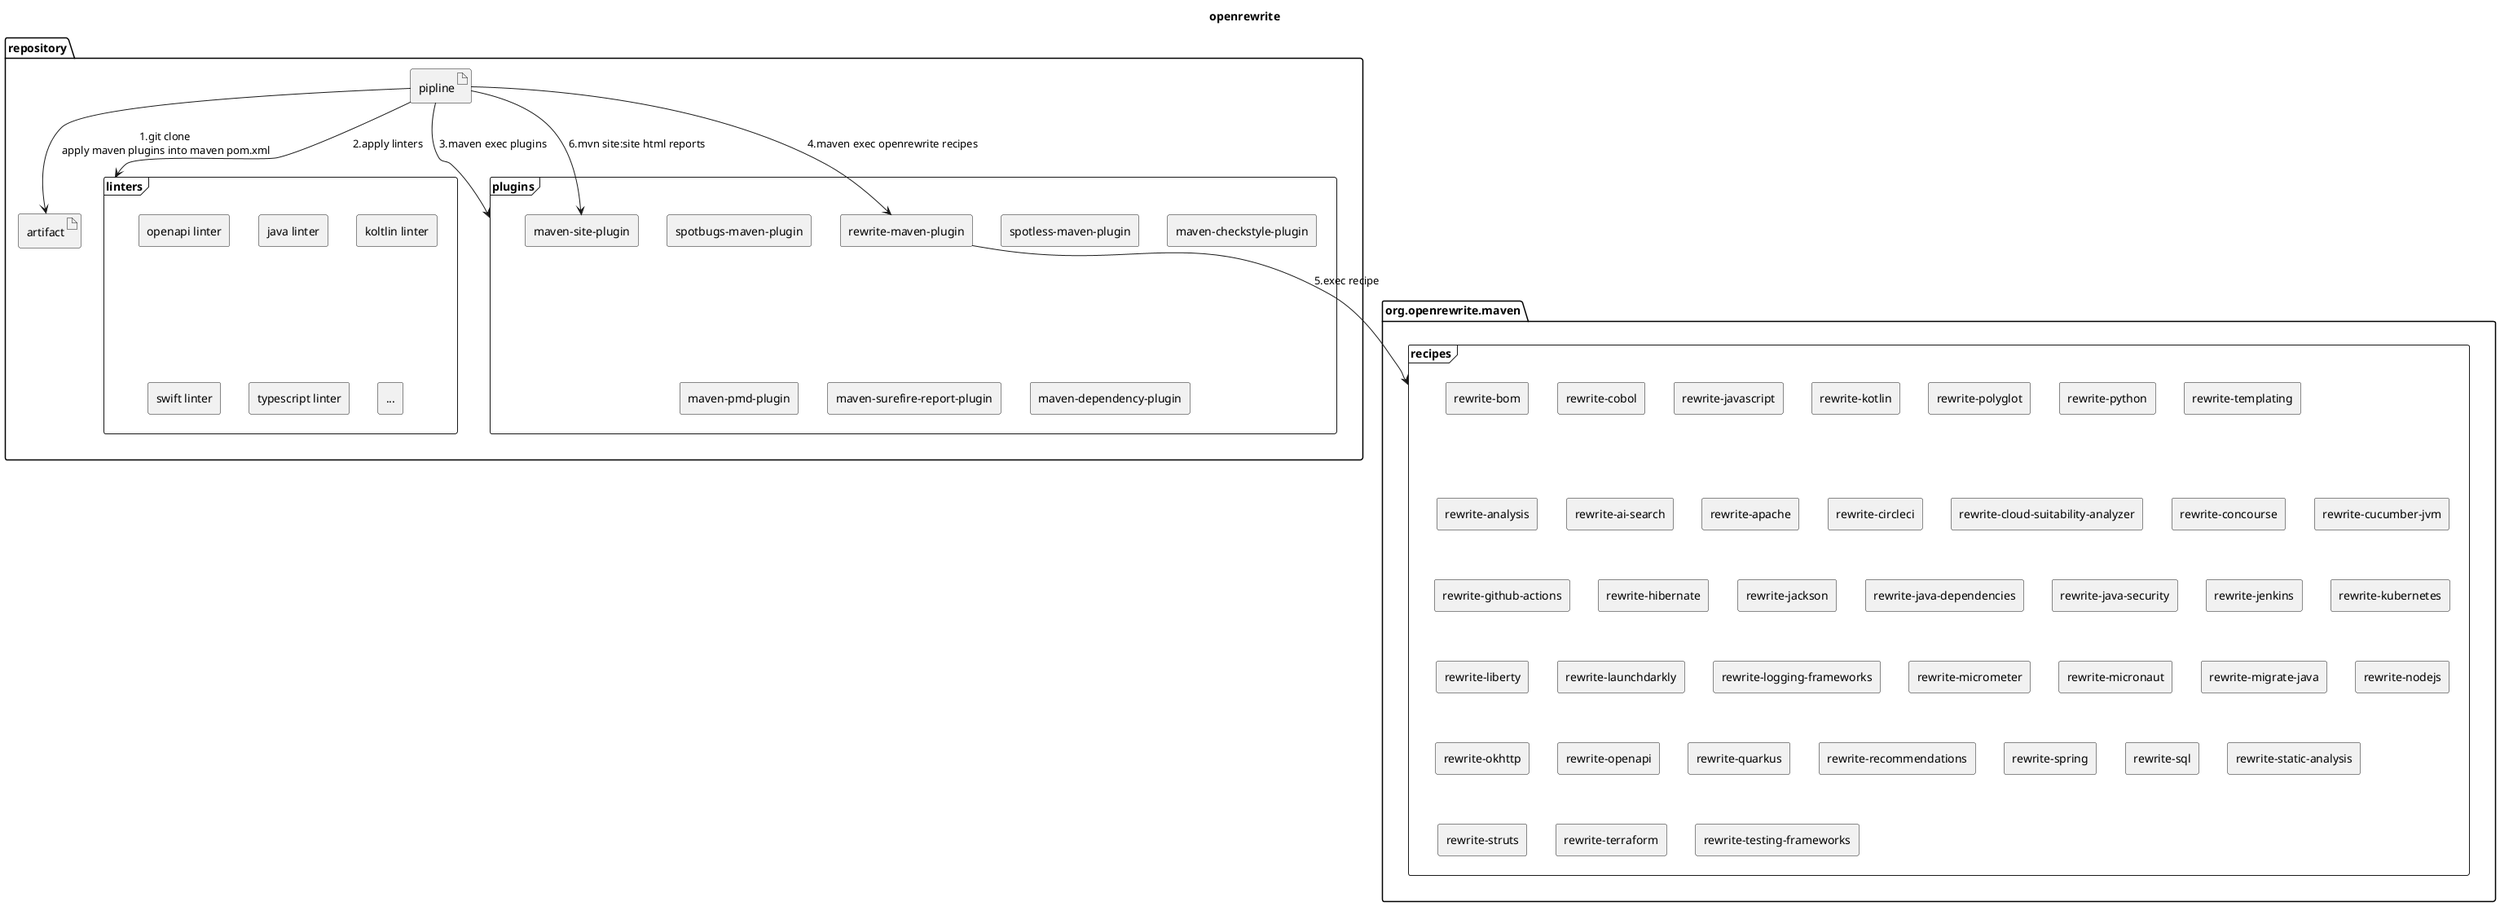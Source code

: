 @startuml

'skinparam linetype polyline
'skinparam linetype ortho

title: openrewrite

package repository {
    artifact artifact
    artifact pipline
    frame linters {
        rectangle "openapi linter"
        rectangle "java linter"
        rectangle "koltlin linter"
        rectangle "swift linter"
        rectangle "typescript linter"
        rectangle "..."
    }

    frame plugins {
        rectangle "spotbugs-maven-plugin"
        rectangle "spotless-maven-plugin"
        rectangle "maven-site-plugin" as site
        rectangle "maven-checkstyle-plugin"
        rectangle "maven-pmd-plugin"
        rectangle "maven-surefire-report-plugin"
        rectangle "maven-dependency-plugin"
        rectangle "rewrite-maven-plugin" as rewriteMavenPlugin
    }
    pipline -down-> artifact: 1.git clone \napply maven plugins into maven pom.xml
    pipline -down-> linters : 2.apply linters
    pipline -down-> plugins : 3.maven exec plugins
    pipline -down-> rewriteMavenPlugin : 4.maven exec openrewrite recipes
    pipline -down-> site : 6.mvn site:site html reports
}


package org.openrewrite.maven {
    frame recipes {
        rectangle "rewrite-bom" as bom
        rectangle "rewrite-cobol" as cobol
        rectangle "rewrite-javascript" as javascript
        rectangle "rewrite-kotlin" as kotlin
        rectangle "rewrite-polyglot" as polyglot
        rectangle "rewrite-python" as python
        rectangle "rewrite-templating" as templating
        rectangle "rewrite-analysis" as analysis
        rectangle "rewrite-ai-search" as search
        rectangle "rewrite-apache" as apache
        rectangle "rewrite-circleci" as circleci
        rectangle "rewrite-cloud-suitability-analyzer" as suitability
        rectangle "rewrite-concourse" as concourse
        rectangle "rewrite-cucumber-jvm" as cucumber
        rectangle "rewrite-github-actions" as actions
        rectangle "rewrite-hibernate" as hibernate
        rectangle "rewrite-jackson" as jackson
        rectangle "rewrite-java-dependencies" as dependencies
        rectangle "rewrite-java-security" as security
        rectangle "rewrite-jenkins" as jenkins
        rectangle "rewrite-kubernetes" as kubernetes
        rectangle "rewrite-liberty" as liberty
        rectangle "rewrite-launchdarkly" as launchdarkly
        rectangle "rewrite-logging-frameworks" as logging
        rectangle "rewrite-micrometer" as micrometer
        rectangle "rewrite-micronaut" as micronaut
        rectangle "rewrite-migrate-java" as java
        rectangle "rewrite-nodejs" as nodejs
        rectangle "rewrite-okhttp" as okhttp
        rectangle "rewrite-openapi" as openapi
        rectangle "rewrite-quarkus" as quarkus
        rectangle "rewrite-recommendations" as recommendations
        rectangle "rewrite-spring" as spring
        rectangle "rewrite-sql" as sql
        rectangle "rewrite-static-analysis" as statics
        rectangle "rewrite-struts" as struts
        rectangle "rewrite-terraform" as terraform
        rectangle "rewrite-testing-frameworks" as testing
        rectangle "..."
    }
}

rewriteMavenPlugin -down-> recipes : 5.exec recipe
@enduml